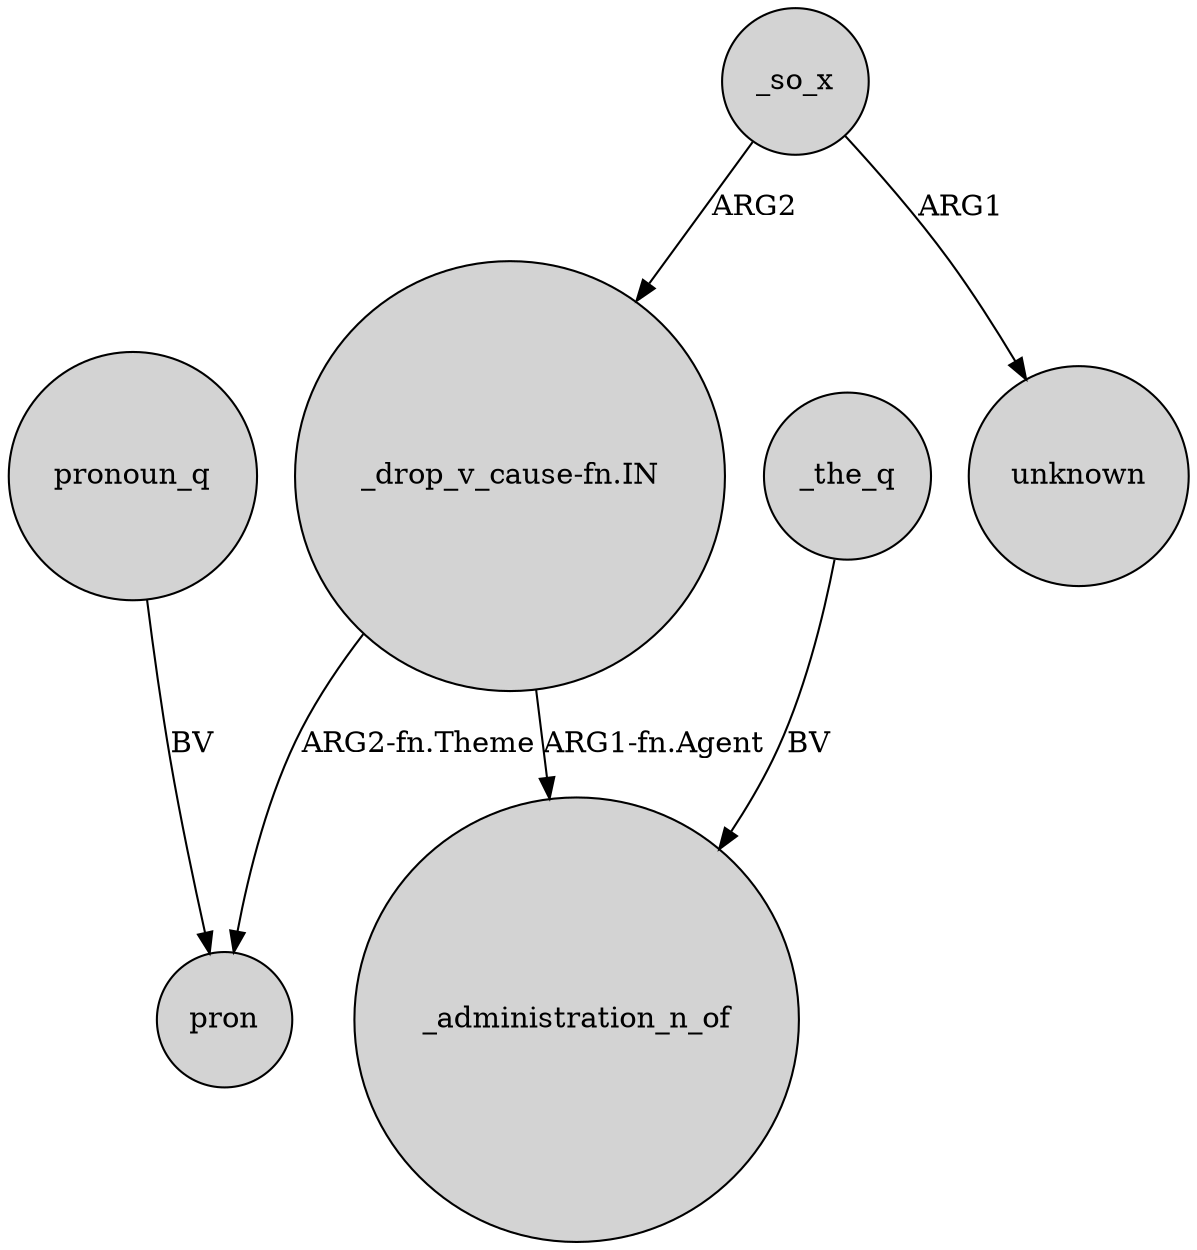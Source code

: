 digraph {
	node [shape=circle style=filled]
	"_drop_v_cause-fn.IN" -> pron [label="ARG2-fn.Theme"]
	"_drop_v_cause-fn.IN" -> _administration_n_of [label="ARG1-fn.Agent"]
	_the_q -> _administration_n_of [label=BV]
	_so_x -> "_drop_v_cause-fn.IN" [label=ARG2]
	_so_x -> unknown [label=ARG1]
	pronoun_q -> pron [label=BV]
}
